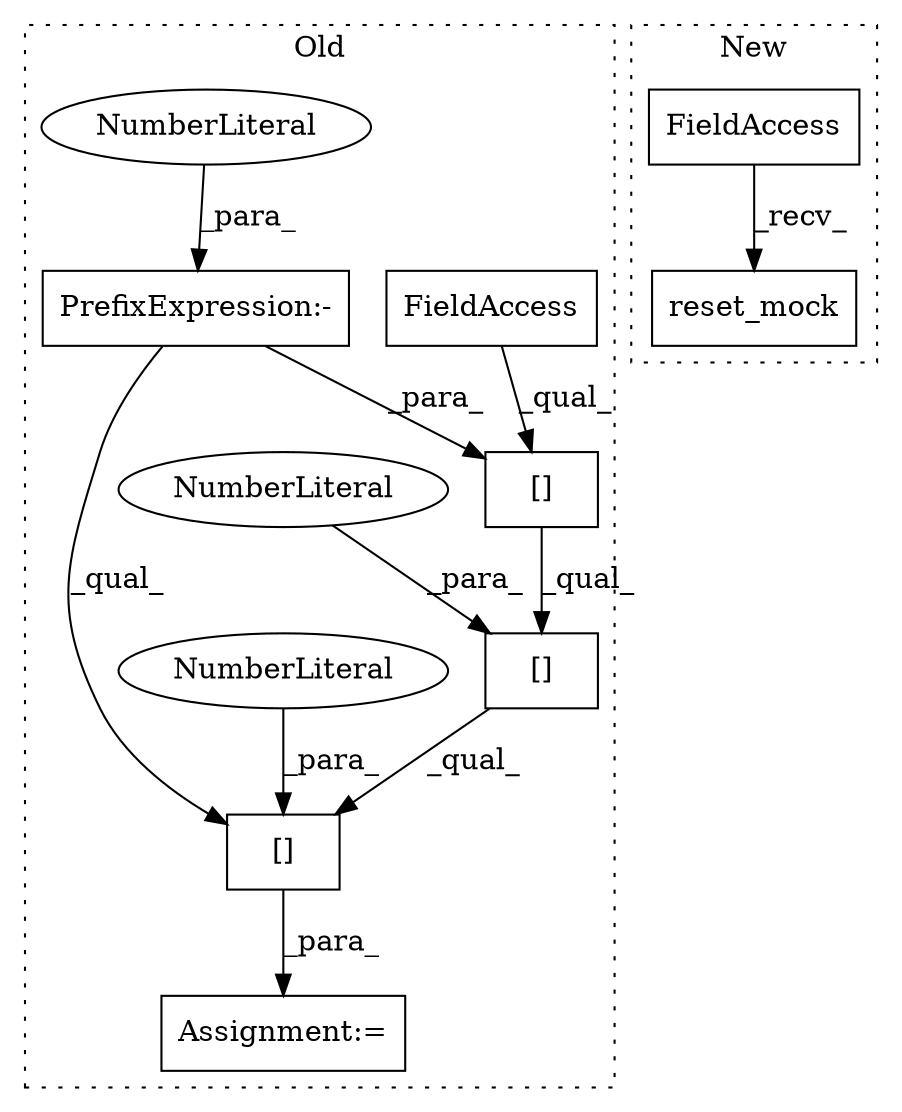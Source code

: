 digraph G {
subgraph cluster0 {
1 [label="[]" a="2" s="11125,11159" l="33,1" shape="box"];
3 [label="NumberLiteral" a="34" s="11158" l="1" shape="ellipse"];
5 [label="PrefixExpression:-" a="38" s="11154" l="1" shape="box"];
6 [label="NumberLiteral" a="34" s="11155" l="1" shape="ellipse"];
7 [label="[]" a="2" s="11125,11162" l="36,1" shape="box"];
8 [label="NumberLiteral" a="34" s="11161" l="1" shape="ellipse"];
9 [label="[]" a="2" s="11125,11156" l="29,1" shape="box"];
10 [label="FieldAccess" a="22" s="11125" l="28" shape="box"];
11 [label="Assignment:=" a="7" s="11124" l="1" shape="box"];
label = "Old";
style="dotted";
}
subgraph cluster1 {
2 [label="reset_mock" a="32" s="10081" l="12" shape="box"];
4 [label="FieldAccess" a="22" s="10049" l="31" shape="box"];
label = "New";
style="dotted";
}
1 -> 7 [label="_qual_"];
3 -> 1 [label="_para_"];
4 -> 2 [label="_recv_"];
5 -> 7 [label="_qual_"];
5 -> 9 [label="_para_"];
6 -> 5 [label="_para_"];
7 -> 11 [label="_para_"];
8 -> 7 [label="_para_"];
9 -> 1 [label="_qual_"];
10 -> 9 [label="_qual_"];
}